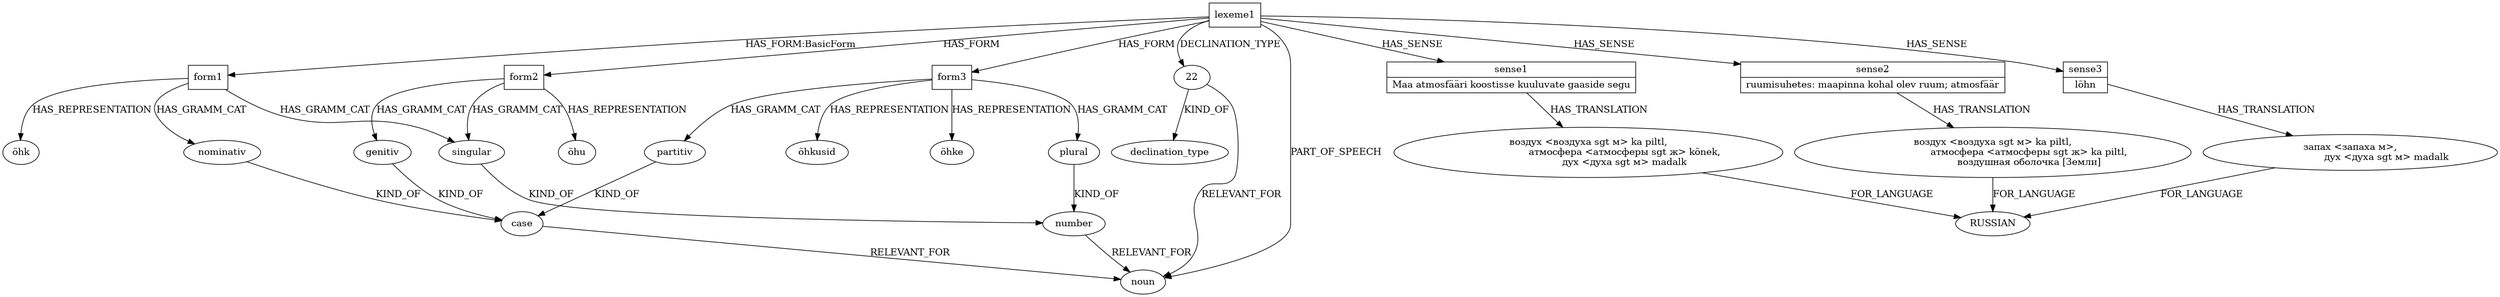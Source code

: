 @startuml

digraph example1 {
 case -> noun [label="RELEVANT_FOR"]
 nominativ -> case [label="KIND_OF"]
 genitiv -> case [label="KIND_OF"]
 partitiv -> case [label="KIND_OF"]
 singular -> number [label="KIND_OF"]
 plural -> number [label="KIND_OF"]
 number -> noun [label="RELEVANT_FOR"]
 22 -> declination_type [label="KIND_OF"]
 22 -> noun [label="RELEVANT_FOR"]
 language1 [label = "RUSSIAN"]

 lexeme1 [shape=record, label = "{ lexeme1 }" ];
 lexeme1 -> noun [label="PART_OF_SPEECH"]
 lexeme1 -> 22 [label="DECLINATION_TYPE"]
 form1 [shape=record, label= "form1" ];
 form1 -> nominativ [label="HAS_GRAMM_CAT"]
 form1 -> singular [label="HAS_GRAMM_CAT"]
 representation1 [label="õhk"]
 form1 -> representation1 [label="HAS_REPRESENTATION"]
 lexeme1 -> form1 [label="HAS_FORM:BasicForm"];
 representation2 [label= "õhu" ]
 form2 [shape=record, label= "form2" ];
 form2 -> genitiv [label="HAS_GRAMM_CAT"]
 form2 -> singular [label="HAS_GRAMM_CAT"]
 form2 -> representation2 [label="HAS_REPRESENTATION"]
 lexeme1 -> form2 [label="HAS_FORM"]
 representation3 [label= "õhkusid"]
 representation4 [label= "õhke"]
 form3 [shape=record, label= "form3" ];
 form3 -> partitiv [label="HAS_GRAMM_CAT"]
 form3 -> plural [label="HAS_GRAMM_CAT"]
 form3 -> representation3 [label="HAS_REPRESENTATION"]
 form3 -> representation4 [label="HAS_REPRESENTATION"]
 lexeme1 -> form3 [label="HAS_FORM"]
 sense1 [shape="record" label = "{sense1 | Maa atmosfääri koostisse kuuluvate gaaside segu}"]
 sense2 [shape="record" label = "{sense2 | ruumisuhetes: maapinna kohal olev ruum; atmosfäär}"]
 sense3 [shape="record" label = "{sense3 | lõhn}"]

 lexeme1 -> sense1 [label = "HAS_SENSE"]
 lexeme1 -> sense2 [label = "HAS_SENSE"]
 lexeme1 -> sense3 [label = "HAS_SENSE"]
 translation1 [label = "воздух <воздуха sgt м> ka piltl,
                        атмосфера <атмосферы sgt ж> kõnek,
                        дух <духа sgt м> madalk"]
 translation1 -> language1 [label = "FOR_LANGUAGE"]
 sense1 -> translation1 [label="HAS_TRANSLATION"]

 translation2 [label = "воздух <воздуха sgt м> ka piltl,
                        атмосфера <атмосферы sgt ж> ka piltl,
                        воздушная оболочка [Земли]"]
 translation2 -> language1 [label = "FOR_LANGUAGE"]
 sense2 -> translation2 [label="HAS_TRANSLATION"]
 translation3 [label = "запах <запаха м>,
                        дух <духа sgt м> madalk"]
 translation3 -> language1 [label = "FOR_LANGUAGE"]
 sense3 -> translation3 [label="HAS_TRANSLATION"]
}
@enduml